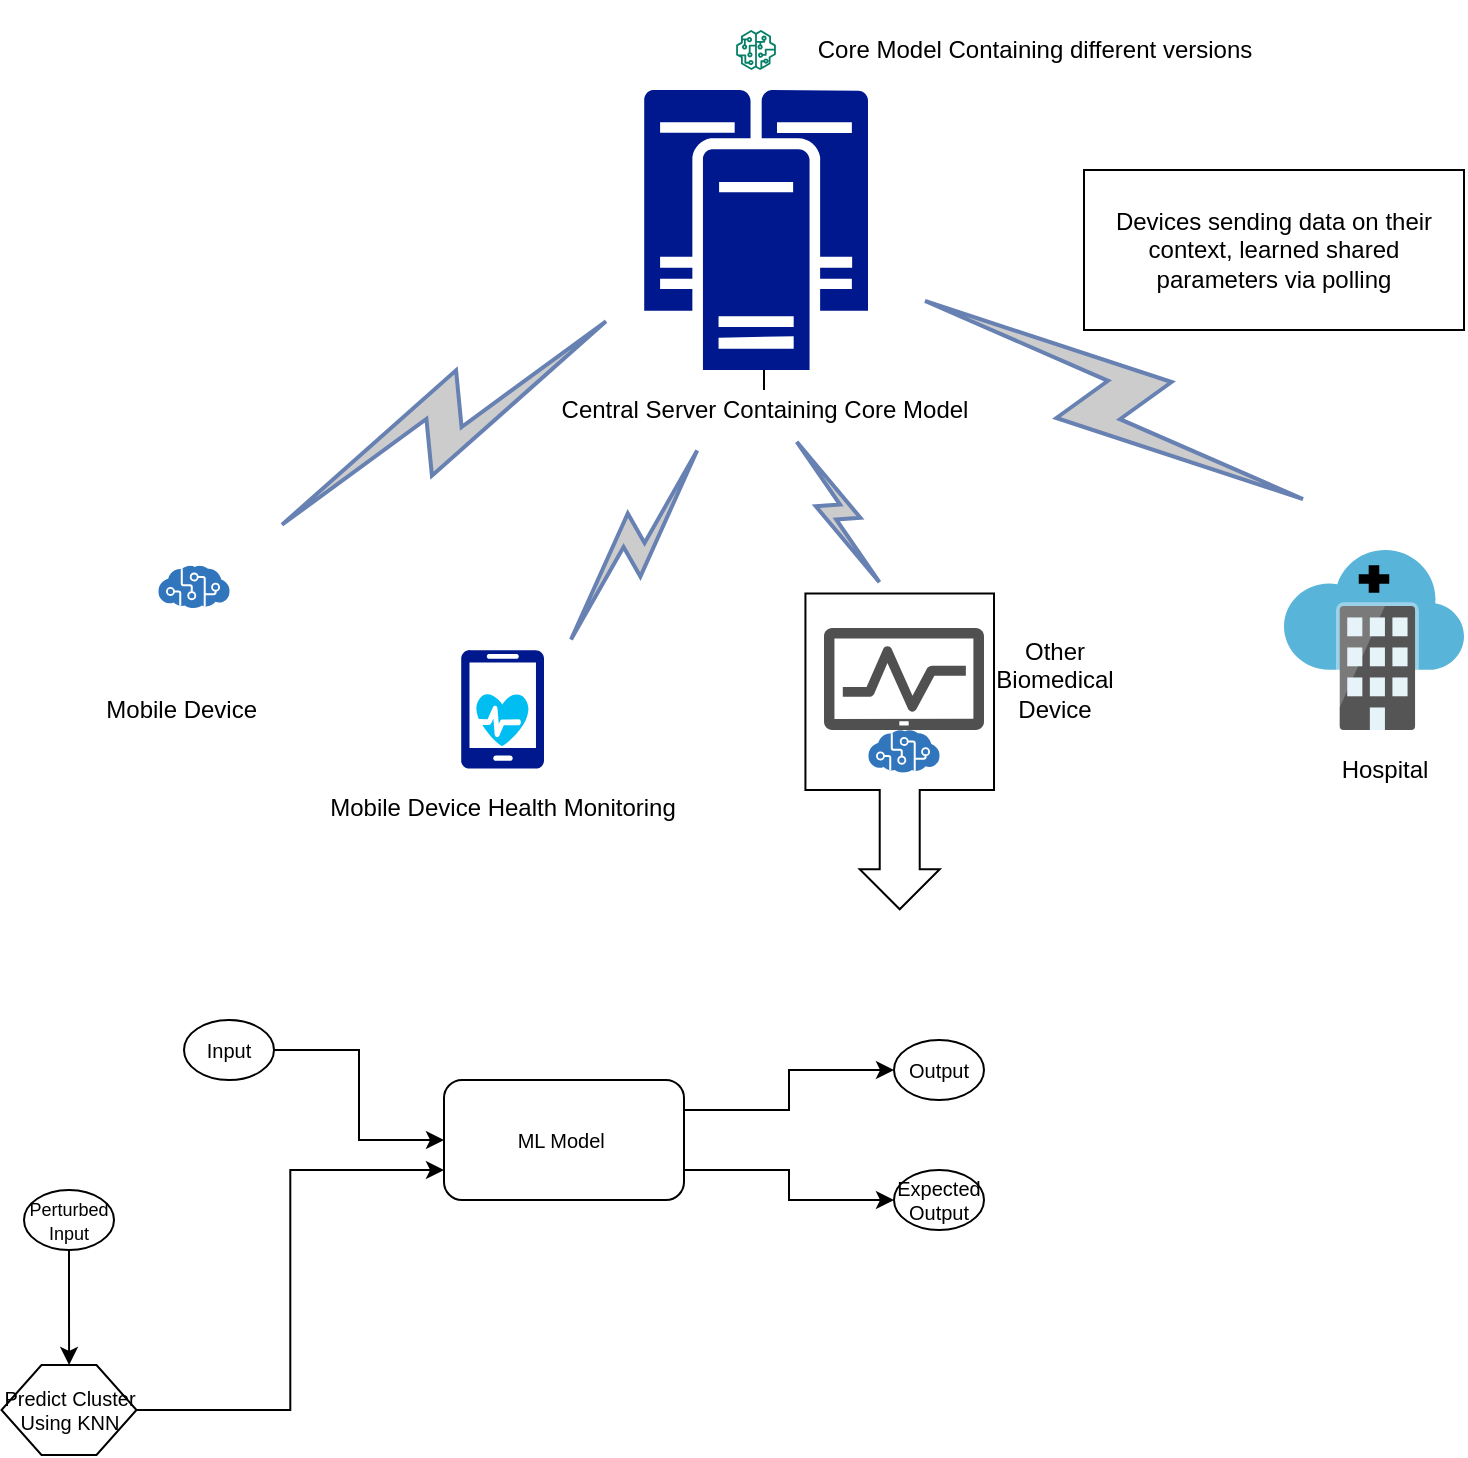 <mxfile version="15.7.3" type="github">
  <diagram id="7geyOl3rKRpMNPWmD4LE" name="Page-1">
    <mxGraphModel dx="946" dy="614" grid="1" gridSize="10" guides="1" tooltips="1" connect="1" arrows="1" fold="1" page="1" pageScale="1" pageWidth="850" pageHeight="1100" math="0" shadow="0">
      <root>
        <mxCell id="0" />
        <mxCell id="1" parent="0" />
        <mxCell id="DabK7wTvj781R3IHnaqZ-4" value="" style="html=1;shadow=0;dashed=0;align=center;verticalAlign=middle;shape=mxgraph.arrows2.calloutArrow;dy=10;dx=20;notch=98.22;arrowHead=10;rotation=90;" vertex="1" parent="1">
          <mxGeometry x="438.93" y="353.57" width="157.86" height="94.29" as="geometry" />
        </mxCell>
        <mxCell id="iEKxfYjAYJ7HfhQAn8b0-33" value="" style="edgeStyle=orthogonalEdgeStyle;rounded=0;orthogonalLoop=1;jettySize=auto;html=1;" parent="1" source="97FAeLUFrbpvgxApTRIG-9" target="97FAeLUFrbpvgxApTRIG-11" edge="1">
          <mxGeometry relative="1" as="geometry" />
        </mxCell>
        <mxCell id="97FAeLUFrbpvgxApTRIG-9" value="Central Server Containing Core Model" style="text;html=1;align=center;verticalAlign=middle;resizable=0;points=[];autosize=1;strokeColor=none;fillColor=none;" parent="1" vertex="1">
          <mxGeometry x="340" y="220" width="220" height="20" as="geometry" />
        </mxCell>
        <mxCell id="97FAeLUFrbpvgxApTRIG-11" value="" style="sketch=0;aspect=fixed;pointerEvents=1;shadow=0;dashed=0;html=1;strokeColor=none;labelPosition=center;verticalLabelPosition=bottom;verticalAlign=top;align=center;fillColor=#00188D;shape=mxgraph.mscae.enterprise.cluster_server" parent="1" vertex="1">
          <mxGeometry x="390" y="70" width="112" height="140" as="geometry" />
        </mxCell>
        <mxCell id="97FAeLUFrbpvgxApTRIG-16" value="Core Model Containing different versions" style="text;html=1;align=center;verticalAlign=middle;resizable=0;points=[];autosize=1;strokeColor=none;fillColor=none;" parent="1" vertex="1">
          <mxGeometry x="470" y="40" width="230" height="20" as="geometry" />
        </mxCell>
        <mxCell id="97FAeLUFrbpvgxApTRIG-17" value="" style="shape=image;html=1;verticalAlign=top;verticalLabelPosition=bottom;labelBackgroundColor=#ffffff;imageAspect=0;aspect=fixed;image=https://cdn2.iconfinder.com/data/icons/essential-web-2/50/version-episode-statement-event-front-128.png" parent="1" vertex="1">
          <mxGeometry x="410" y="25" width="50" height="50" as="geometry" />
        </mxCell>
        <mxCell id="97FAeLUFrbpvgxApTRIG-19" value="" style="sketch=0;outlineConnect=0;fontColor=#232F3E;gradientColor=none;fillColor=#067F68;strokeColor=none;dashed=0;verticalLabelPosition=bottom;verticalAlign=top;align=center;html=1;fontSize=12;fontStyle=0;aspect=fixed;pointerEvents=1;shape=mxgraph.aws4.sagemaker_model;" parent="1" vertex="1">
          <mxGeometry x="436" y="40" width="20" height="20" as="geometry" />
        </mxCell>
        <mxCell id="iEKxfYjAYJ7HfhQAn8b0-9" value="" style="sketch=0;pointerEvents=1;shadow=0;dashed=0;html=1;strokeColor=none;labelPosition=center;verticalLabelPosition=bottom;verticalAlign=top;align=center;fillColor=#505050;shape=mxgraph.mscae.intune.device_health" parent="1" vertex="1">
          <mxGeometry x="480" y="339" width="80" height="51" as="geometry" />
        </mxCell>
        <mxCell id="iEKxfYjAYJ7HfhQAn8b0-17" value="" style="group" parent="1" vertex="1" connectable="0">
          <mxGeometry x="710" y="300" width="90" height="90" as="geometry" />
        </mxCell>
        <mxCell id="iEKxfYjAYJ7HfhQAn8b0-6" value="" style="sketch=0;aspect=fixed;html=1;points=[];align=center;image;fontSize=12;image=img/lib/mscae/Software_as_a_Service.svg;" parent="iEKxfYjAYJ7HfhQAn8b0-17" vertex="1">
          <mxGeometry width="90" height="90" as="geometry" />
        </mxCell>
        <mxCell id="iEKxfYjAYJ7HfhQAn8b0-16" value="" style="shape=mxgraph.signs.healthcare.first_aid;html=1;pointerEvents=1;fillColor=#000000;strokeColor=none;verticalLabelPosition=bottom;verticalAlign=top;align=center;" parent="iEKxfYjAYJ7HfhQAn8b0-17" vertex="1">
          <mxGeometry x="37.373" y="7.627" width="15.254" height="13.729" as="geometry" />
        </mxCell>
        <mxCell id="iEKxfYjAYJ7HfhQAn8b0-18" value="Hospital" style="text;html=1;align=center;verticalAlign=middle;resizable=0;points=[];autosize=1;strokeColor=none;fillColor=none;" parent="1" vertex="1">
          <mxGeometry x="730" y="400" width="60" height="20" as="geometry" />
        </mxCell>
        <mxCell id="iEKxfYjAYJ7HfhQAn8b0-19" value="Other &lt;br&gt;Biomedical &lt;br&gt;Device" style="text;html=1;align=center;verticalAlign=middle;resizable=0;points=[];autosize=1;strokeColor=none;fillColor=none;" parent="1" vertex="1">
          <mxGeometry x="560" y="340" width="70" height="50" as="geometry" />
        </mxCell>
        <mxCell id="iEKxfYjAYJ7HfhQAn8b0-21" value="Mobile Device Health Monitoring" style="text;html=1;align=center;verticalAlign=middle;resizable=0;points=[];autosize=1;strokeColor=none;fillColor=none;" parent="1" vertex="1">
          <mxGeometry x="224.25" y="419" width="190" height="20" as="geometry" />
        </mxCell>
        <mxCell id="iEKxfYjAYJ7HfhQAn8b0-22" value="" style="group" parent="1" vertex="1" connectable="0">
          <mxGeometry x="130" y="280" width="70" height="80" as="geometry" />
        </mxCell>
        <mxCell id="iEKxfYjAYJ7HfhQAn8b0-1" value="" style="shape=image;html=1;verticalAlign=top;verticalLabelPosition=bottom;labelBackgroundColor=#ffffff;imageAspect=0;aspect=fixed;image=https://cdn4.iconfinder.com/data/icons/top-search-7/128/_phone_communication_iphone_mobile_telephone_smartphone_device-128.png" parent="iEKxfYjAYJ7HfhQAn8b0-22" vertex="1">
          <mxGeometry width="70" height="70" as="geometry" />
        </mxCell>
        <mxCell id="iEKxfYjAYJ7HfhQAn8b0-7" value="" style="sketch=0;aspect=fixed;html=1;points=[];align=center;image;fontSize=12;image=img/lib/mscae/Cognitive_Services.svg;" parent="iEKxfYjAYJ7HfhQAn8b0-22" vertex="1">
          <mxGeometry x="17.143" y="27.755" width="35.714" height="21.429" as="geometry" />
        </mxCell>
        <mxCell id="iEKxfYjAYJ7HfhQAn8b0-23" value="Mobile Device&amp;nbsp;" style="text;html=1;align=center;verticalAlign=middle;resizable=0;points=[];autosize=1;strokeColor=none;fillColor=none;" parent="1" vertex="1">
          <mxGeometry x="115" y="370" width="90" height="20" as="geometry" />
        </mxCell>
        <mxCell id="iEKxfYjAYJ7HfhQAn8b0-24" value="" style="group" parent="1" vertex="1" connectable="0">
          <mxGeometry x="298.5" y="350" width="41.5" height="70" as="geometry" />
        </mxCell>
        <mxCell id="iEKxfYjAYJ7HfhQAn8b0-11" value="" style="sketch=0;aspect=fixed;pointerEvents=1;shadow=0;dashed=0;html=1;strokeColor=none;labelPosition=center;verticalLabelPosition=bottom;verticalAlign=top;align=center;fillColor=#00188D;shape=mxgraph.azure.mobile" parent="iEKxfYjAYJ7HfhQAn8b0-24" vertex="1">
          <mxGeometry width="41.5" height="59.286" as="geometry" />
        </mxCell>
        <mxCell id="iEKxfYjAYJ7HfhQAn8b0-14" value="" style="verticalLabelPosition=bottom;html=1;verticalAlign=top;align=center;strokeColor=none;fillColor=#00BEF2;shape=mxgraph.azure.health_monitoring;" parent="iEKxfYjAYJ7HfhQAn8b0-24" vertex="1">
          <mxGeometry x="7.67" y="21.875" width="26.16" height="26.25" as="geometry" />
        </mxCell>
        <mxCell id="iEKxfYjAYJ7HfhQAn8b0-29" value="" style="sketch=0;aspect=fixed;html=1;points=[];align=center;image;fontSize=12;image=img/lib/mscae/Cognitive_Services.svg;" parent="1" vertex="1">
          <mxGeometry x="502.143" y="389.995" width="35.714" height="21.429" as="geometry" />
        </mxCell>
        <mxCell id="iEKxfYjAYJ7HfhQAn8b0-31" value="" style="html=1;outlineConnect=0;fillColor=#CCCCCC;strokeColor=#6881B3;gradientColor=none;gradientDirection=north;strokeWidth=2;shape=mxgraph.networks.comm_link_edge;html=1;rounded=0;" parent="1" source="iEKxfYjAYJ7HfhQAn8b0-1" edge="1">
          <mxGeometry width="100" height="100" relative="1" as="geometry">
            <mxPoint x="250" y="320" as="sourcePoint" />
            <mxPoint x="380" y="180" as="targetPoint" />
          </mxGeometry>
        </mxCell>
        <mxCell id="iEKxfYjAYJ7HfhQAn8b0-32" value="" style="html=1;outlineConnect=0;fillColor=#CCCCCC;strokeColor=#6881B3;gradientColor=none;gradientDirection=north;strokeWidth=2;shape=mxgraph.networks.comm_link_edge;html=1;rounded=0;entryX=0.364;entryY=1.25;entryDx=0;entryDy=0;entryPerimeter=0;" parent="1" target="97FAeLUFrbpvgxApTRIG-9" edge="1">
          <mxGeometry width="100" height="100" relative="1" as="geometry">
            <mxPoint x="350" y="350" as="sourcePoint" />
            <mxPoint x="440" y="220" as="targetPoint" />
          </mxGeometry>
        </mxCell>
        <mxCell id="iEKxfYjAYJ7HfhQAn8b0-34" value="" style="html=1;outlineConnect=0;fillColor=#CCCCCC;strokeColor=#6881B3;gradientColor=none;gradientDirection=north;strokeWidth=2;shape=mxgraph.networks.comm_link_edge;html=1;rounded=0;entryX=0.564;entryY=1.1;entryDx=0;entryDy=0;entryPerimeter=0;" parent="1" edge="1" target="97FAeLUFrbpvgxApTRIG-9">
          <mxGeometry width="100" height="100" relative="1" as="geometry">
            <mxPoint x="510" y="320" as="sourcePoint" />
            <mxPoint x="470" y="250" as="targetPoint" />
          </mxGeometry>
        </mxCell>
        <mxCell id="iEKxfYjAYJ7HfhQAn8b0-35" value="" style="html=1;outlineConnect=0;fillColor=#CCCCCC;strokeColor=#6881B3;gradientColor=none;gradientDirection=north;strokeWidth=2;shape=mxgraph.networks.comm_link_edge;html=1;rounded=0;" parent="1" edge="1">
          <mxGeometry width="100" height="100" relative="1" as="geometry">
            <mxPoint x="730" y="280" as="sourcePoint" />
            <mxPoint x="520" y="170" as="targetPoint" />
          </mxGeometry>
        </mxCell>
        <mxCell id="iEKxfYjAYJ7HfhQAn8b0-37" value="Devices sending data on their context, learned shared parameters via polling" style="text;html=1;strokeColor=default;fillColor=none;align=center;verticalAlign=middle;whiteSpace=wrap;rounded=0;" parent="1" vertex="1">
          <mxGeometry x="610" y="110" width="190" height="80" as="geometry" />
        </mxCell>
        <mxCell id="DabK7wTvj781R3IHnaqZ-26" style="edgeStyle=orthogonalEdgeStyle;rounded=0;orthogonalLoop=1;jettySize=auto;html=1;fontSize=10;" edge="1" parent="1" source="DabK7wTvj781R3IHnaqZ-12" target="DabK7wTvj781R3IHnaqZ-16">
          <mxGeometry relative="1" as="geometry" />
        </mxCell>
        <mxCell id="DabK7wTvj781R3IHnaqZ-12" value="Input" style="ellipse;whiteSpace=wrap;html=1;fontSize=10;" vertex="1" parent="1">
          <mxGeometry x="160" y="535" width="45" height="30" as="geometry" />
        </mxCell>
        <mxCell id="DabK7wTvj781R3IHnaqZ-29" style="edgeStyle=orthogonalEdgeStyle;rounded=0;orthogonalLoop=1;jettySize=auto;html=1;exitX=1;exitY=0.75;exitDx=0;exitDy=0;entryX=0;entryY=0.5;entryDx=0;entryDy=0;fontSize=10;" edge="1" parent="1" source="DabK7wTvj781R3IHnaqZ-16" target="DabK7wTvj781R3IHnaqZ-28">
          <mxGeometry relative="1" as="geometry" />
        </mxCell>
        <mxCell id="DabK7wTvj781R3IHnaqZ-30" style="edgeStyle=orthogonalEdgeStyle;rounded=0;orthogonalLoop=1;jettySize=auto;html=1;exitX=1;exitY=0.25;exitDx=0;exitDy=0;entryX=0;entryY=0.5;entryDx=0;entryDy=0;fontSize=10;" edge="1" parent="1" source="DabK7wTvj781R3IHnaqZ-16" target="DabK7wTvj781R3IHnaqZ-22">
          <mxGeometry relative="1" as="geometry" />
        </mxCell>
        <mxCell id="DabK7wTvj781R3IHnaqZ-16" value="ML Model&amp;nbsp;" style="rounded=1;whiteSpace=wrap;html=1;fontSize=10;" vertex="1" parent="1">
          <mxGeometry x="290" y="565" width="120" height="60" as="geometry" />
        </mxCell>
        <mxCell id="DabK7wTvj781R3IHnaqZ-22" value="Output" style="ellipse;whiteSpace=wrap;html=1;fontSize=10;" vertex="1" parent="1">
          <mxGeometry x="515" y="545" width="45" height="30" as="geometry" />
        </mxCell>
        <mxCell id="DabK7wTvj781R3IHnaqZ-25" value="" style="edgeStyle=orthogonalEdgeStyle;rounded=0;orthogonalLoop=1;jettySize=auto;html=1;fontSize=10;" edge="1" parent="1" source="DabK7wTvj781R3IHnaqZ-23" target="DabK7wTvj781R3IHnaqZ-24">
          <mxGeometry relative="1" as="geometry" />
        </mxCell>
        <mxCell id="DabK7wTvj781R3IHnaqZ-23" value="&lt;font style=&quot;font-size: 9px&quot;&gt;Perturbed Input&lt;/font&gt;" style="ellipse;whiteSpace=wrap;html=1;fontSize=10;" vertex="1" parent="1">
          <mxGeometry x="80" y="620" width="45" height="30" as="geometry" />
        </mxCell>
        <mxCell id="DabK7wTvj781R3IHnaqZ-27" style="edgeStyle=orthogonalEdgeStyle;rounded=0;orthogonalLoop=1;jettySize=auto;html=1;entryX=0;entryY=0.75;entryDx=0;entryDy=0;fontSize=10;" edge="1" parent="1" source="DabK7wTvj781R3IHnaqZ-24" target="DabK7wTvj781R3IHnaqZ-16">
          <mxGeometry relative="1" as="geometry" />
        </mxCell>
        <mxCell id="DabK7wTvj781R3IHnaqZ-24" value="Predict Cluster Using KNN" style="shape=hexagon;perimeter=hexagonPerimeter2;whiteSpace=wrap;html=1;fixedSize=1;fontSize=10;" vertex="1" parent="1">
          <mxGeometry x="68.75" y="707.5" width="67.5" height="45" as="geometry" />
        </mxCell>
        <mxCell id="DabK7wTvj781R3IHnaqZ-28" value="Expected Output" style="ellipse;whiteSpace=wrap;html=1;fontSize=10;" vertex="1" parent="1">
          <mxGeometry x="515" y="610" width="45" height="30" as="geometry" />
        </mxCell>
      </root>
    </mxGraphModel>
  </diagram>
</mxfile>
